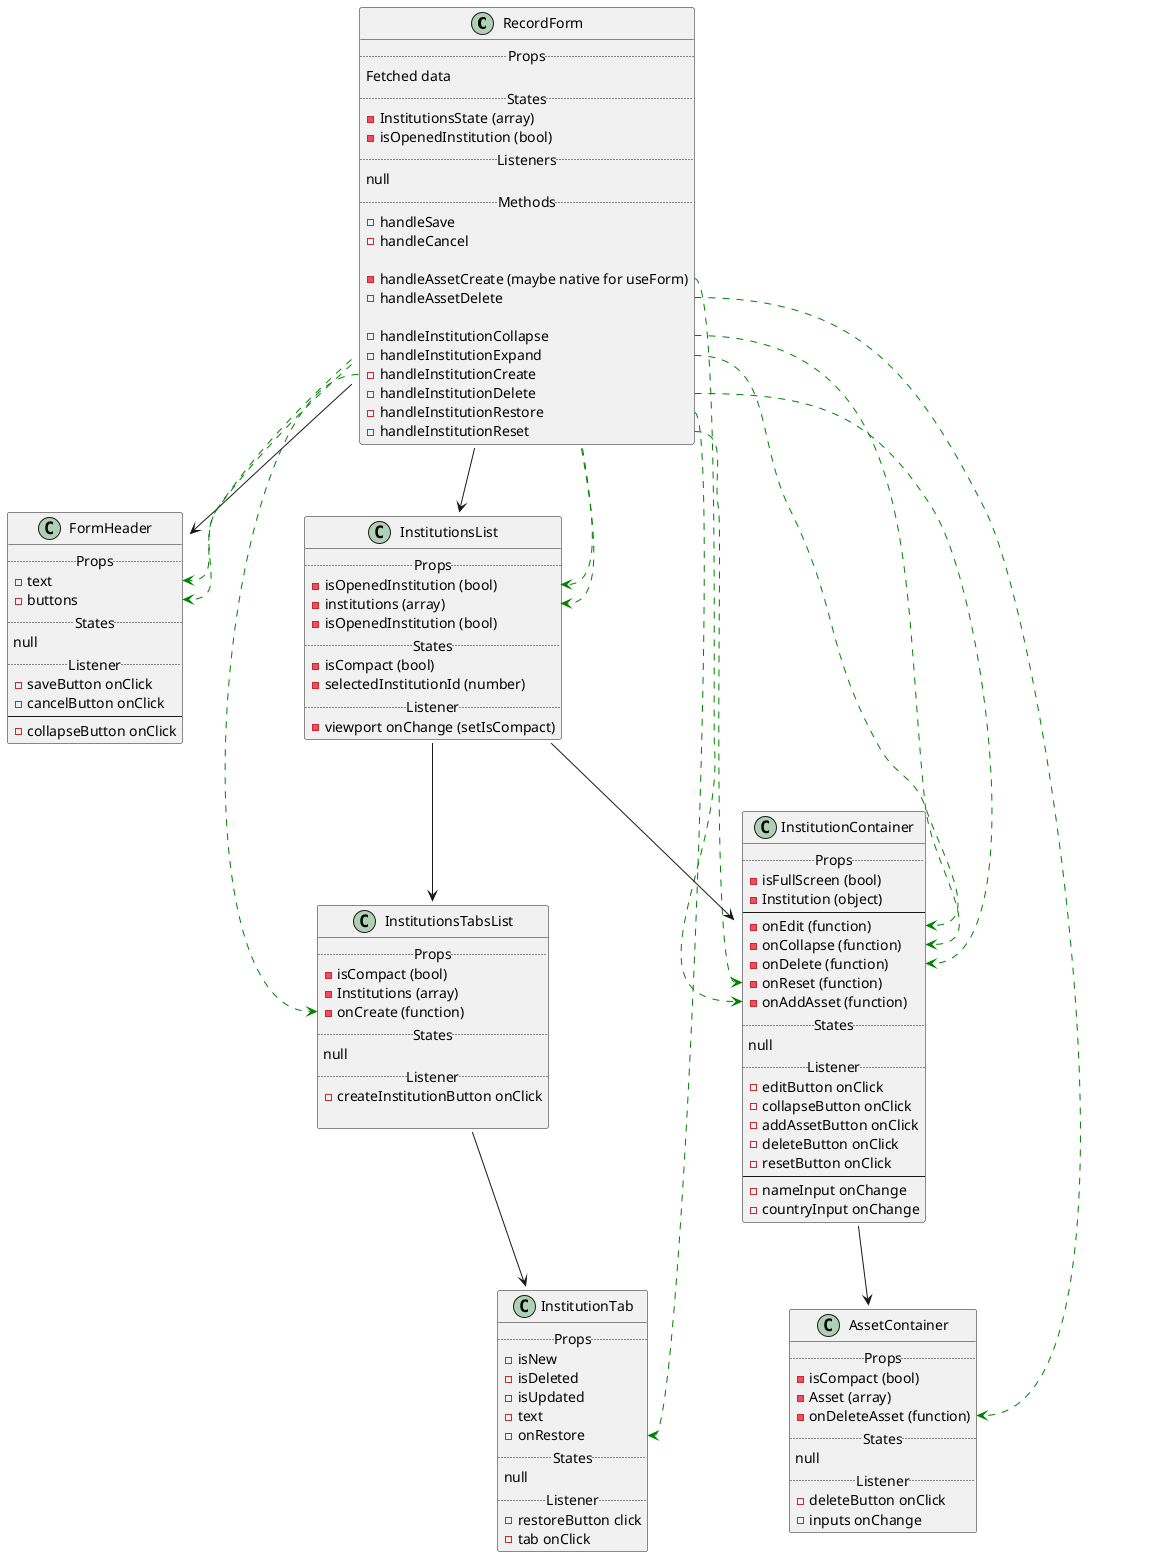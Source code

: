 @startuml

class RecordForm {
.. Props ..
Fetched data
.. States ..
- InstitutionsState (array)
- isOpenedInstitution (bool)
.. Listeners ..
null
.. Methods ..
- handleSave
- handleCancel

- handleAssetCreate (maybe native for useForm)
- handleAssetDelete

- handleInstitutionCollapse
- handleInstitutionExpand
- handleInstitutionCreate
- handleInstitutionDelete
- handleInstitutionRestore
- handleInstitutionReset
}

class FormHeader {
.. Props ..
- text
- buttons
.. States ..
null
.. Listener ..
- saveButton onClick
- cancelButton onClick
---
- collapseButton onClick
}

class InstitutionsList {
.. Props ..
- isOpenedInstitution (bool)
- institutions (array)
- isOpenedInstitution (bool)
.. States ..
- isCompact (bool)
- selectedInstitutionId (number)
.. Listener ..
- viewport onChange (setIsCompact)
}

class InstitutionsTabsList {
.. Props ..
- isCompact (bool)
- Institutions (array)
- onCreate (function)
.. States ..
null
.. Listener ..
- createInstitutionButton onClick

}

class InstitutionContainer {
.. Props ..
- isFullScreen (bool)
- Institution (object)
---
- onEdit (function)
- onCollapse (function)
- onDelete (function)
- onReset (function)
- onAddAsset (function)
.. States ..
null
.. Listener ..
- editButton onClick
- collapseButton onClick
- addAssetButton onClick
- deleteButton onClick
- resetButton onClick
---
- nameInput onChange
- countryInput onChange
}

class InstitutionTab {
.. Props ..
- isNew
- isDeleted
- isUpdated
- text
- onRestore
.. States ..
null
.. Listener ..
- restoreButton click
- tab onClick
}

class AssetContainer {
.. Props ..
- isCompact (bool)
- Asset (array)
- onDeleteAsset (function)
.. States ..
null
.. Listener ..
- deleteButton onClick
- inputs onChange
}

RecordForm --> FormHeader
RecordForm .[#green].> FormHeader::text
RecordForm .[#green].> FormHeader::buttons

RecordForm --> InstitutionsList
RecordForm .[#green].> InstitutionsList::isOpened
RecordForm .[#green].> InstitutionsList::institutions

RecordForm::handleInstitutionCreate .[#green].> InstitutionsTabsList::onCreate
RecordForm::handleInstitutionExpand .[#green].> InstitutionContainer::onEdit
RecordForm::handleInstitutionCollapse .[#green].> InstitutionContainer::onCollapse
RecordForm::handleInstitutionDelete .[#green].> InstitutionContainer::onDelete
RecordForm::handleInstitutionReset .[#green].> InstitutionContainer::onReset
RecordForm::handleAssetCreate .[#green].> InstitutionContainer::onAddAsset
RecordForm::handleInstitutionRestore .[#green].> InstitutionTab::onRestore
RecordForm::handleAssetDelete .[#green].> AssetContainer::onDeleteAsset


InstitutionsList --> InstitutionsTabsList
InstitutionsList --> InstitutionContainer
InstitutionsTabsList --> InstitutionTab
InstitutionContainer --> AssetContainer



@enduml